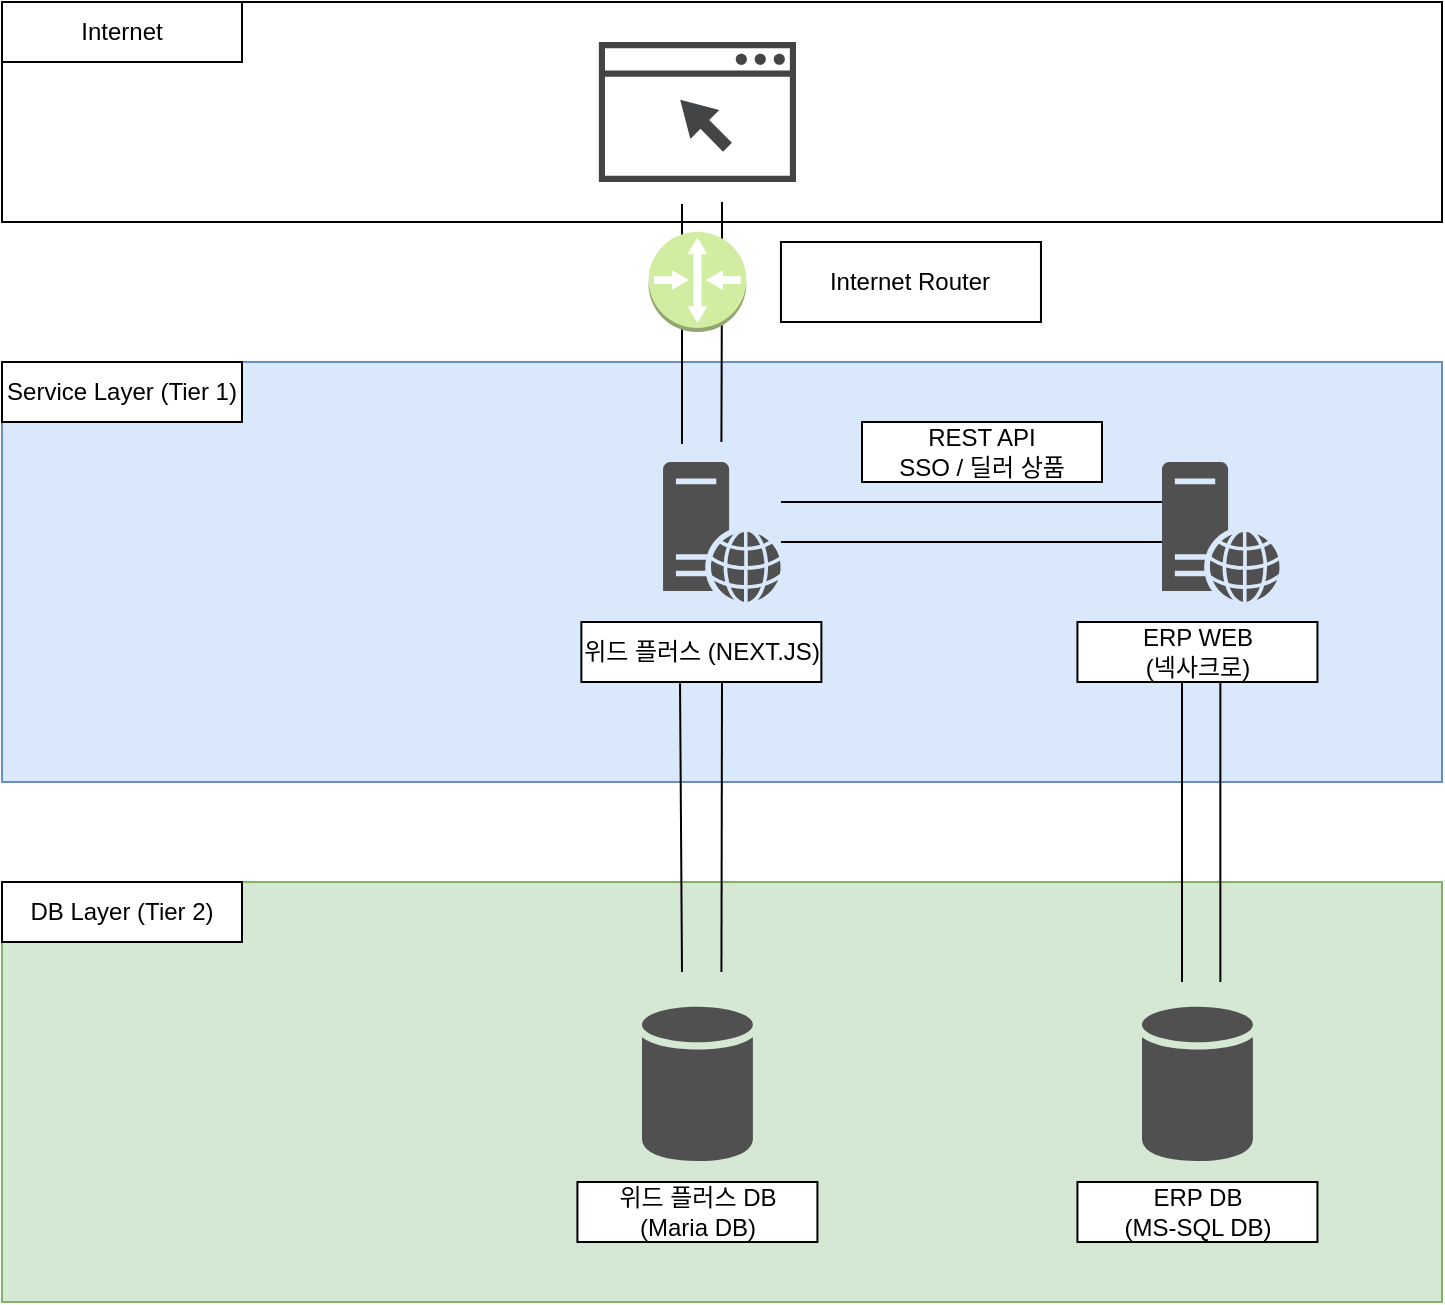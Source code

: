 <mxfile>
    <diagram id="R2fXKc8kPeIdIywqF17C" name="페이지-1">
        <mxGraphModel dx="2250" dy="735" grid="1" gridSize="10" guides="1" tooltips="1" connect="1" arrows="1" fold="1" page="1" pageScale="1" pageWidth="827" pageHeight="1169" math="0" shadow="0">
            <root>
                <mxCell id="0"/>
                <mxCell id="1" parent="0"/>
                <mxCell id="2" value="" style="rounded=0;whiteSpace=wrap;html=1;fillColor=#dae8fc;strokeColor=#6c8ebf;movable=0;resizable=0;rotatable=0;deletable=0;editable=0;connectable=0;" parent="1" vertex="1">
                    <mxGeometry x="40" y="280" width="720" height="210" as="geometry"/>
                </mxCell>
                <mxCell id="36" value="" style="rounded=0;whiteSpace=wrap;html=1;movable=1;resizable=1;rotatable=1;deletable=1;editable=1;connectable=1;" vertex="1" parent="1">
                    <mxGeometry x="40" y="100" width="720" height="110" as="geometry"/>
                </mxCell>
                <mxCell id="43" value="위드 플러스 (NEXT.JS)" style="rounded=0;whiteSpace=wrap;html=1;" vertex="1" parent="1">
                    <mxGeometry x="329.69" y="410" width="120" height="30" as="geometry"/>
                </mxCell>
                <mxCell id="3" value="" style="rounded=0;whiteSpace=wrap;html=1;fillColor=#d5e8d4;strokeColor=#82b366;movable=0;resizable=0;rotatable=0;deletable=0;editable=0;connectable=0;" parent="1" vertex="1">
                    <mxGeometry x="40" y="540" width="720" height="210" as="geometry"/>
                </mxCell>
                <mxCell id="37" style="edgeStyle=none;html=1;endArrow=none;endFill=0;" edge="1" parent="1">
                    <mxGeometry relative="1" as="geometry">
                        <mxPoint x="380" y="201" as="sourcePoint"/>
                        <mxPoint x="380" y="321" as="targetPoint"/>
                    </mxGeometry>
                </mxCell>
                <mxCell id="5" value="" style="sketch=0;pointerEvents=1;shadow=0;dashed=0;html=1;strokeColor=none;fillColor=#434445;aspect=fixed;labelPosition=center;verticalLabelPosition=bottom;verticalAlign=top;align=center;outlineConnect=0;shape=mxgraph.vvd.web_browser;" parent="1" vertex="1">
                    <mxGeometry x="338.42" y="120" width="98.59" height="70" as="geometry"/>
                </mxCell>
                <mxCell id="8" value="" style="sketch=0;shadow=0;dashed=0;html=1;strokeColor=none;fillColor=#505050;labelPosition=center;verticalLabelPosition=bottom;verticalAlign=top;outlineConnect=0;align=center;shape=mxgraph.office.databases.database;" parent="1" vertex="1">
                    <mxGeometry x="360" y="602.39" width="55.44" height="77.61" as="geometry"/>
                </mxCell>
                <mxCell id="9" value="" style="sketch=0;pointerEvents=1;shadow=0;dashed=0;html=1;strokeColor=none;fillColor=#505050;labelPosition=center;verticalLabelPosition=bottom;verticalAlign=top;outlineConnect=0;align=center;shape=mxgraph.office.servers.web_server;" parent="1" vertex="1">
                    <mxGeometry x="370.53" y="330" width="58.95" height="70" as="geometry"/>
                </mxCell>
                <mxCell id="10" value="" style="sketch=0;pointerEvents=1;shadow=0;dashed=0;html=1;strokeColor=none;fillColor=#505050;labelPosition=center;verticalLabelPosition=bottom;verticalAlign=top;outlineConnect=0;align=center;shape=mxgraph.office.servers.web_server;" parent="1" vertex="1">
                    <mxGeometry x="620" y="330" width="58.95" height="70" as="geometry"/>
                </mxCell>
                <mxCell id="17" style="edgeStyle=none;html=1;endArrow=none;endFill=0;" edge="1" parent="1">
                    <mxGeometry relative="1" as="geometry">
                        <mxPoint x="429.48" y="350" as="sourcePoint"/>
                        <mxPoint x="620" y="350" as="targetPoint"/>
                    </mxGeometry>
                </mxCell>
                <mxCell id="18" style="edgeStyle=none;html=1;endArrow=none;endFill=0;" edge="1" parent="1">
                    <mxGeometry relative="1" as="geometry">
                        <mxPoint x="429.48" y="370" as="sourcePoint"/>
                        <mxPoint x="620" y="370" as="targetPoint"/>
                    </mxGeometry>
                </mxCell>
                <mxCell id="19" value="" style="sketch=0;shadow=0;dashed=0;html=1;strokeColor=none;fillColor=#505050;labelPosition=center;verticalLabelPosition=bottom;verticalAlign=top;outlineConnect=0;align=center;shape=mxgraph.office.databases.database;" vertex="1" parent="1">
                    <mxGeometry x="610" y="602.39" width="55.44" height="77.61" as="geometry"/>
                </mxCell>
                <mxCell id="23" style="edgeStyle=none;html=1;endArrow=none;endFill=0;" edge="1" parent="1">
                    <mxGeometry relative="1" as="geometry">
                        <mxPoint x="630" y="590" as="sourcePoint"/>
                        <mxPoint x="630" y="410" as="targetPoint"/>
                    </mxGeometry>
                </mxCell>
                <mxCell id="26" style="edgeStyle=none;html=1;endArrow=none;endFill=0;entryX=0.411;entryY=1.02;entryDx=0;entryDy=0;entryPerimeter=0;" edge="1" parent="1" target="43">
                    <mxGeometry relative="1" as="geometry">
                        <mxPoint x="380" y="585" as="sourcePoint"/>
                        <mxPoint x="380" y="405" as="targetPoint"/>
                    </mxGeometry>
                </mxCell>
                <mxCell id="28" style="edgeStyle=none;html=1;endArrow=none;endFill=0;" edge="1" parent="1">
                    <mxGeometry relative="1" as="geometry">
                        <mxPoint x="649.18" y="590" as="sourcePoint"/>
                        <mxPoint x="649.18" y="410" as="targetPoint"/>
                    </mxGeometry>
                </mxCell>
                <mxCell id="29" style="edgeStyle=none;html=1;endArrow=none;endFill=0;" edge="1" parent="1">
                    <mxGeometry relative="1" as="geometry">
                        <mxPoint x="399.72" y="585" as="sourcePoint"/>
                        <mxPoint x="400" y="440" as="targetPoint"/>
                    </mxGeometry>
                </mxCell>
                <mxCell id="31" value="REST API&lt;br&gt;SSO / 딜러 상품" style="rounded=0;whiteSpace=wrap;html=1;" vertex="1" parent="1">
                    <mxGeometry x="470" y="310" width="120" height="30" as="geometry"/>
                </mxCell>
                <mxCell id="33" value="Service Layer (Tier 1)" style="rounded=0;whiteSpace=wrap;html=1;" vertex="1" parent="1">
                    <mxGeometry x="40" y="280" width="120" height="30" as="geometry"/>
                </mxCell>
                <mxCell id="34" value="DB Layer (Tier 2)" style="rounded=0;whiteSpace=wrap;html=1;" vertex="1" parent="1">
                    <mxGeometry x="40" y="540" width="120" height="30" as="geometry"/>
                </mxCell>
                <mxCell id="38" style="edgeStyle=none;html=1;endArrow=none;endFill=0;startArrow=none;" edge="1" parent="1">
                    <mxGeometry relative="1" as="geometry">
                        <mxPoint x="400" y="200" as="sourcePoint"/>
                        <mxPoint x="399.71" y="320" as="targetPoint"/>
                        <Array as="points">
                            <mxPoint x="400" y="200"/>
                            <mxPoint x="400" y="230"/>
                        </Array>
                    </mxGeometry>
                </mxCell>
                <mxCell id="39" value="Internet" style="rounded=0;whiteSpace=wrap;html=1;" vertex="1" parent="1">
                    <mxGeometry x="40" y="100" width="120" height="30" as="geometry"/>
                </mxCell>
                <mxCell id="44" value="위드 플러스 DB&lt;br&gt;(Maria DB)" style="rounded=0;whiteSpace=wrap;html=1;" vertex="1" parent="1">
                    <mxGeometry x="327.71" y="690" width="120" height="30" as="geometry"/>
                </mxCell>
                <mxCell id="45" value="ERP DB&lt;br&gt;(MS-SQL DB)" style="rounded=0;whiteSpace=wrap;html=1;" vertex="1" parent="1">
                    <mxGeometry x="577.72" y="690" width="120" height="30" as="geometry"/>
                </mxCell>
                <mxCell id="46" value="ERP WEB&lt;br&gt;(넥사크로)" style="rounded=0;whiteSpace=wrap;html=1;" vertex="1" parent="1">
                    <mxGeometry x="577.72" y="410" width="120" height="30" as="geometry"/>
                </mxCell>
                <mxCell id="41" value="" style="outlineConnect=0;dashed=0;verticalLabelPosition=bottom;verticalAlign=top;align=center;html=1;shape=mxgraph.aws3.router;fillColor=#D1EDA1;gradientColor=none;" vertex="1" parent="1">
                    <mxGeometry x="363.29" y="215" width="48.86" height="50" as="geometry"/>
                </mxCell>
                <mxCell id="48" value="Internet Router" style="rounded=0;whiteSpace=wrap;html=1;" vertex="1" parent="1">
                    <mxGeometry x="429.48" y="220" width="130" height="40" as="geometry"/>
                </mxCell>
            </root>
        </mxGraphModel>
    </diagram>
</mxfile>